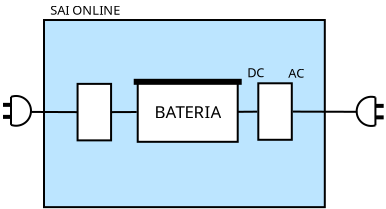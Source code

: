 <?xml version="1.0" encoding="UTF-8"?>
<dia:diagram xmlns:dia="http://www.lysator.liu.se/~alla/dia/">
  <dia:layer name="Fondo" visible="true" connectable="true">
    <dia:object type="Standard - Box" version="0" id="O0">
      <dia:attribute name="obj_pos">
        <dia:point val="12.303,12.095"/>
      </dia:attribute>
      <dia:attribute name="obj_bb">
        <dia:rectangle val="12.253,12.045;26.393,21.502"/>
      </dia:attribute>
      <dia:attribute name="elem_corner">
        <dia:point val="12.303,12.095"/>
      </dia:attribute>
      <dia:attribute name="elem_width">
        <dia:real val="14.04"/>
      </dia:attribute>
      <dia:attribute name="elem_height">
        <dia:real val="9.357"/>
      </dia:attribute>
      <dia:attribute name="inner_color">
        <dia:color val="#bce5ffff"/>
      </dia:attribute>
      <dia:attribute name="show_background">
        <dia:boolean val="true"/>
      </dia:attribute>
    </dia:object>
    <dia:object type="Standard - Arc" version="0" id="O1">
      <dia:attribute name="obj_pos">
        <dia:point val="10.653,17.337"/>
      </dia:attribute>
      <dia:attribute name="obj_bb">
        <dia:rectangle val="10.603,15.842;11.703,17.433"/>
      </dia:attribute>
      <dia:attribute name="conn_endpoints">
        <dia:point val="10.653,17.337"/>
        <dia:point val="10.653,15.938"/>
      </dia:attribute>
      <dia:attribute name="curve_distance">
        <dia:real val="1.0"/>
      </dia:attribute>
    </dia:object>
    <dia:object type="Standard - Line" version="0" id="O2">
      <dia:attribute name="obj_pos">
        <dia:point val="10.653,15.938"/>
      </dia:attribute>
      <dia:attribute name="obj_bb">
        <dia:rectangle val="10.603,15.887;10.703,17.387"/>
      </dia:attribute>
      <dia:attribute name="conn_endpoints">
        <dia:point val="10.653,15.938"/>
        <dia:point val="10.653,17.337"/>
      </dia:attribute>
      <dia:attribute name="numcp">
        <dia:int val="1"/>
      </dia:attribute>
    </dia:object>
    <dia:object type="Standard - Line" version="0" id="O3">
      <dia:attribute name="obj_pos">
        <dia:point val="10.253,16.337"/>
      </dia:attribute>
      <dia:attribute name="obj_bb">
        <dia:rectangle val="10.153,16.238;10.753,16.438"/>
      </dia:attribute>
      <dia:attribute name="conn_endpoints">
        <dia:point val="10.253,16.337"/>
        <dia:point val="10.653,16.337"/>
      </dia:attribute>
      <dia:attribute name="numcp">
        <dia:int val="1"/>
      </dia:attribute>
      <dia:attribute name="line_width">
        <dia:real val="0.2"/>
      </dia:attribute>
    </dia:object>
    <dia:object type="Standard - Line" version="0" id="O4">
      <dia:attribute name="obj_pos">
        <dia:point val="10.253,16.938"/>
      </dia:attribute>
      <dia:attribute name="obj_bb">
        <dia:rectangle val="10.153,16.837;10.753,17.038"/>
      </dia:attribute>
      <dia:attribute name="conn_endpoints">
        <dia:point val="10.253,16.938"/>
        <dia:point val="10.653,16.938"/>
      </dia:attribute>
      <dia:attribute name="numcp">
        <dia:int val="1"/>
      </dia:attribute>
      <dia:attribute name="line_width">
        <dia:real val="0.2"/>
      </dia:attribute>
    </dia:object>
    <dia:object type="Standard - Arc" version="0" id="O5">
      <dia:attribute name="obj_pos">
        <dia:point val="28.874,17.363"/>
      </dia:attribute>
      <dia:attribute name="obj_bb">
        <dia:rectangle val="27.887,15.883;28.924,17.443"/>
      </dia:attribute>
      <dia:attribute name="conn_endpoints">
        <dia:point val="28.874,17.363"/>
        <dia:point val="28.874,15.963"/>
      </dia:attribute>
      <dia:attribute name="curve_distance">
        <dia:real val="-0.938"/>
      </dia:attribute>
    </dia:object>
    <dia:object type="Standard - Line" version="0" id="O6">
      <dia:attribute name="obj_pos">
        <dia:point val="28.874,15.963"/>
      </dia:attribute>
      <dia:attribute name="obj_bb">
        <dia:rectangle val="28.824,15.913;28.924,17.413"/>
      </dia:attribute>
      <dia:attribute name="conn_endpoints">
        <dia:point val="28.874,15.963"/>
        <dia:point val="28.874,17.363"/>
      </dia:attribute>
      <dia:attribute name="numcp">
        <dia:int val="1"/>
      </dia:attribute>
    </dia:object>
    <dia:object type="Standard - Line" version="0" id="O7">
      <dia:attribute name="obj_pos">
        <dia:point val="28.887,16.388"/>
      </dia:attribute>
      <dia:attribute name="obj_bb">
        <dia:rectangle val="28.787,16.288;29.387,16.488"/>
      </dia:attribute>
      <dia:attribute name="conn_endpoints">
        <dia:point val="28.887,16.388"/>
        <dia:point val="29.287,16.388"/>
      </dia:attribute>
      <dia:attribute name="numcp">
        <dia:int val="1"/>
      </dia:attribute>
      <dia:attribute name="line_width">
        <dia:real val="0.2"/>
      </dia:attribute>
    </dia:object>
    <dia:object type="Standard - Line" version="0" id="O8">
      <dia:attribute name="obj_pos">
        <dia:point val="28.887,16.963"/>
      </dia:attribute>
      <dia:attribute name="obj_bb">
        <dia:rectangle val="28.787,16.863;29.387,17.063"/>
      </dia:attribute>
      <dia:attribute name="conn_endpoints">
        <dia:point val="28.887,16.963"/>
        <dia:point val="29.287,16.963"/>
      </dia:attribute>
      <dia:attribute name="numcp">
        <dia:int val="1"/>
      </dia:attribute>
      <dia:attribute name="line_width">
        <dia:real val="0.2"/>
      </dia:attribute>
    </dia:object>
  </dia:layer>
  <dia:layer name="in+offline" visible="false" connectable="false" active="true">
    <dia:object type="Standard - Box" version="0" id="O9">
      <dia:attribute name="obj_pos">
        <dia:point val="17.645,17.816"/>
      </dia:attribute>
      <dia:attribute name="obj_bb">
        <dia:rectangle val="17.595,17.766;22.695,20.866"/>
      </dia:attribute>
      <dia:attribute name="elem_corner">
        <dia:point val="17.645,17.816"/>
      </dia:attribute>
      <dia:attribute name="elem_width">
        <dia:real val="5"/>
      </dia:attribute>
      <dia:attribute name="elem_height">
        <dia:real val="3"/>
      </dia:attribute>
      <dia:attribute name="show_background">
        <dia:boolean val="true"/>
      </dia:attribute>
    </dia:object>
    <dia:object type="Standard - Text" version="1" id="O10">
      <dia:attribute name="obj_pos">
        <dia:point val="20.145,19.316"/>
      </dia:attribute>
      <dia:attribute name="obj_bb">
        <dia:rectangle val="18.362,18.822;21.927,19.81"/>
      </dia:attribute>
      <dia:attribute name="text">
        <dia:composite type="text">
          <dia:attribute name="string">
            <dia:string>#BATERIA#</dia:string>
          </dia:attribute>
          <dia:attribute name="font">
            <dia:font family="sans" style="0" name="Helvetica"/>
          </dia:attribute>
          <dia:attribute name="height">
            <dia:real val="1.058"/>
          </dia:attribute>
          <dia:attribute name="pos">
            <dia:point val="20.145,19.61"/>
          </dia:attribute>
          <dia:attribute name="color">
            <dia:color val="#000000ff"/>
          </dia:attribute>
          <dia:attribute name="alignment">
            <dia:enum val="1"/>
          </dia:attribute>
        </dia:composite>
      </dia:attribute>
      <dia:attribute name="valign">
        <dia:enum val="2"/>
      </dia:attribute>
      <dia:connections>
        <dia:connection handle="0" to="O9" connection="8"/>
      </dia:connections>
    </dia:object>
    <dia:object type="Standard - Line" version="0" id="O11">
      <dia:attribute name="obj_pos">
        <dia:point val="17.445,17.816"/>
      </dia:attribute>
      <dia:attribute name="obj_bb">
        <dia:rectangle val="17.294,17.666;22.994,17.966"/>
      </dia:attribute>
      <dia:attribute name="conn_endpoints">
        <dia:point val="17.445,17.816"/>
        <dia:point val="22.845,17.816"/>
      </dia:attribute>
      <dia:attribute name="numcp">
        <dia:int val="1"/>
      </dia:attribute>
      <dia:attribute name="line_width">
        <dia:real val="0.3"/>
      </dia:attribute>
    </dia:object>
    <dia:object type="Standard - ZigZagLine" version="1" id="O12">
      <dia:attribute name="obj_pos">
        <dia:point val="25.478,14.757"/>
      </dia:attribute>
      <dia:attribute name="obj_bb">
        <dia:rectangle val="12.794,14.707;25.528,19.381"/>
      </dia:attribute>
      <dia:attribute name="orth_points">
        <dia:point val="25.478,14.757"/>
        <dia:point val="12.844,14.757"/>
        <dia:point val="12.844,19.331"/>
        <dia:point val="14.518,19.331"/>
      </dia:attribute>
      <dia:attribute name="orth_orient">
        <dia:enum val="0"/>
        <dia:enum val="1"/>
        <dia:enum val="0"/>
      </dia:attribute>
      <dia:attribute name="autorouting">
        <dia:boolean val="false"/>
      </dia:attribute>
      <dia:attribute name="line_color">
        <dia:color val="#139a16ff"/>
      </dia:attribute>
    </dia:object>
    <dia:object type="Standard - Box" version="0" id="O13">
      <dia:attribute name="obj_pos">
        <dia:point val="14.638,17.919"/>
      </dia:attribute>
      <dia:attribute name="obj_bb">
        <dia:rectangle val="14.588,17.869;16.363,20.794"/>
      </dia:attribute>
      <dia:attribute name="elem_corner">
        <dia:point val="14.638,17.919"/>
      </dia:attribute>
      <dia:attribute name="elem_width">
        <dia:real val="1.675"/>
      </dia:attribute>
      <dia:attribute name="elem_height">
        <dia:real val="2.825"/>
      </dia:attribute>
      <dia:attribute name="show_background">
        <dia:boolean val="true"/>
      </dia:attribute>
    </dia:object>
    <dia:object type="electric2 - transformer" version="1" id="O14">
      <dia:attribute name="obj_pos">
        <dia:point val="14.94,18.244"/>
      </dia:attribute>
      <dia:attribute name="obj_bb">
        <dia:rectangle val="14.84,18.244;16.093,20.472"/>
      </dia:attribute>
      <dia:attribute name="meta">
        <dia:composite type="dict"/>
      </dia:attribute>
      <dia:attribute name="elem_corner">
        <dia:point val="14.94,18.244"/>
      </dia:attribute>
      <dia:attribute name="elem_width">
        <dia:real val="1.053"/>
      </dia:attribute>
      <dia:attribute name="elem_height">
        <dia:real val="2.228"/>
      </dia:attribute>
      <dia:attribute name="line_width">
        <dia:real val="0.1"/>
      </dia:attribute>
      <dia:attribute name="line_colour">
        <dia:color val="#000000ff"/>
      </dia:attribute>
      <dia:attribute name="fill_colour">
        <dia:color val="#ffffffff"/>
      </dia:attribute>
      <dia:attribute name="show_background">
        <dia:boolean val="true"/>
      </dia:attribute>
      <dia:attribute name="line_style">
        <dia:enum val="0"/>
        <dia:real val="1"/>
      </dia:attribute>
      <dia:attribute name="flip_horizontal">
        <dia:boolean val="false"/>
      </dia:attribute>
      <dia:attribute name="flip_vertical">
        <dia:boolean val="false"/>
      </dia:attribute>
      <dia:attribute name="subscale">
        <dia:real val="1"/>
      </dia:attribute>
    </dia:object>
    <dia:object type="Standard - Box" version="0" id="O15">
      <dia:attribute name="obj_pos">
        <dia:point val="23.674,17.891"/>
      </dia:attribute>
      <dia:attribute name="obj_bb">
        <dia:rectangle val="23.624,17.841;25.399,20.766"/>
      </dia:attribute>
      <dia:attribute name="elem_corner">
        <dia:point val="23.674,17.891"/>
      </dia:attribute>
      <dia:attribute name="elem_width">
        <dia:real val="1.675"/>
      </dia:attribute>
      <dia:attribute name="elem_height">
        <dia:real val="2.825"/>
      </dia:attribute>
      <dia:attribute name="show_background">
        <dia:boolean val="true"/>
      </dia:attribute>
    </dia:object>
    <dia:object type="electric2 - transformer" version="1" id="O16">
      <dia:attribute name="obj_pos">
        <dia:point val="23.977,18.216"/>
      </dia:attribute>
      <dia:attribute name="obj_bb">
        <dia:rectangle val="23.877,18.216;25.129,20.444"/>
      </dia:attribute>
      <dia:attribute name="meta">
        <dia:composite type="dict"/>
      </dia:attribute>
      <dia:attribute name="elem_corner">
        <dia:point val="23.977,18.216"/>
      </dia:attribute>
      <dia:attribute name="elem_width">
        <dia:real val="1.053"/>
      </dia:attribute>
      <dia:attribute name="elem_height">
        <dia:real val="2.228"/>
      </dia:attribute>
      <dia:attribute name="line_width">
        <dia:real val="0.1"/>
      </dia:attribute>
      <dia:attribute name="line_colour">
        <dia:color val="#000000ff"/>
      </dia:attribute>
      <dia:attribute name="fill_colour">
        <dia:color val="#ffffffff"/>
      </dia:attribute>
      <dia:attribute name="show_background">
        <dia:boolean val="true"/>
      </dia:attribute>
      <dia:attribute name="line_style">
        <dia:enum val="0"/>
        <dia:real val="1"/>
      </dia:attribute>
      <dia:attribute name="flip_horizontal">
        <dia:boolean val="false"/>
      </dia:attribute>
      <dia:attribute name="flip_vertical">
        <dia:boolean val="false"/>
      </dia:attribute>
      <dia:attribute name="subscale">
        <dia:real val="1"/>
      </dia:attribute>
    </dia:object>
    <dia:object type="Standard - Line" version="0" id="O17">
      <dia:attribute name="obj_pos">
        <dia:point val="22.691,19.309"/>
      </dia:attribute>
      <dia:attribute name="obj_bb">
        <dia:rectangle val="22.64,19.256;23.674,19.359"/>
      </dia:attribute>
      <dia:attribute name="conn_endpoints">
        <dia:point val="22.691,19.309"/>
        <dia:point val="23.624,19.306"/>
      </dia:attribute>
      <dia:attribute name="numcp">
        <dia:int val="1"/>
      </dia:attribute>
      <dia:attribute name="line_color">
        <dia:color val="#9e1212ff"/>
      </dia:attribute>
      <dia:connections>
        <dia:connection handle="0" to="O9" connection="8"/>
        <dia:connection handle="1" to="O15" connection="8"/>
      </dia:connections>
    </dia:object>
    <dia:object type="Standard - Text" version="1" id="O18">
      <dia:attribute name="obj_pos">
        <dia:point val="23.543,17.345"/>
      </dia:attribute>
      <dia:attribute name="obj_bb">
        <dia:rectangle val="23.073,16.971;24.013,17.719"/>
      </dia:attribute>
      <dia:attribute name="text">
        <dia:composite type="text">
          <dia:attribute name="string">
            <dia:string>#DC#</dia:string>
          </dia:attribute>
          <dia:attribute name="font">
            <dia:font family="sans" style="0" name="Helvetica"/>
          </dia:attribute>
          <dia:attribute name="height">
            <dia:real val="0.8"/>
          </dia:attribute>
          <dia:attribute name="pos">
            <dia:point val="23.543,17.566"/>
          </dia:attribute>
          <dia:attribute name="color">
            <dia:color val="#000000ff"/>
          </dia:attribute>
          <dia:attribute name="alignment">
            <dia:enum val="1"/>
          </dia:attribute>
        </dia:composite>
      </dia:attribute>
      <dia:attribute name="valign">
        <dia:enum val="2"/>
      </dia:attribute>
    </dia:object>
    <dia:object type="Standard - Text" version="1" id="O19">
      <dia:attribute name="obj_pos">
        <dia:point val="25.568,17.37"/>
      </dia:attribute>
      <dia:attribute name="obj_bb">
        <dia:rectangle val="25.131,16.996;26.006,17.744"/>
      </dia:attribute>
      <dia:attribute name="text">
        <dia:composite type="text">
          <dia:attribute name="string">
            <dia:string>#AC#</dia:string>
          </dia:attribute>
          <dia:attribute name="font">
            <dia:font family="sans" style="0" name="Helvetica"/>
          </dia:attribute>
          <dia:attribute name="height">
            <dia:real val="0.8"/>
          </dia:attribute>
          <dia:attribute name="pos">
            <dia:point val="25.568,17.591"/>
          </dia:attribute>
          <dia:attribute name="color">
            <dia:color val="#000000ff"/>
          </dia:attribute>
          <dia:attribute name="alignment">
            <dia:enum val="1"/>
          </dia:attribute>
        </dia:composite>
      </dia:attribute>
      <dia:attribute name="valign">
        <dia:enum val="2"/>
      </dia:attribute>
    </dia:object>
    <dia:object type="Standard - Line" version="0" id="O20">
      <dia:attribute name="obj_pos">
        <dia:point val="25.419,14.71"/>
      </dia:attribute>
      <dia:attribute name="obj_bb">
        <dia:rectangle val="25.348,14.64;27.995,16.755"/>
      </dia:attribute>
      <dia:attribute name="conn_endpoints">
        <dia:point val="25.419,14.71"/>
        <dia:point val="27.924,16.685"/>
      </dia:attribute>
      <dia:attribute name="numcp">
        <dia:int val="1"/>
      </dia:attribute>
      <dia:attribute name="line_color">
        <dia:color val="#139a16ff"/>
      </dia:attribute>
    </dia:object>
    <dia:object type="Standard - Line" version="0" id="O21">
      <dia:attribute name="obj_pos">
        <dia:point val="25.349,19.303"/>
      </dia:attribute>
      <dia:attribute name="obj_bb">
        <dia:rectangle val="25.278,16.608;27.995,19.374"/>
      </dia:attribute>
      <dia:attribute name="conn_endpoints">
        <dia:point val="25.349,19.303"/>
        <dia:point val="27.924,16.678"/>
      </dia:attribute>
      <dia:attribute name="numcp">
        <dia:int val="1"/>
      </dia:attribute>
      <dia:attribute name="line_color">
        <dia:color val="#9e1212ff"/>
      </dia:attribute>
      <dia:connections>
        <dia:connection handle="0" to="O15" connection="4"/>
      </dia:connections>
    </dia:object>
    <dia:object type="Standard - Line" version="0" id="O22">
      <dia:attribute name="obj_pos">
        <dia:point val="16.363,19.328"/>
      </dia:attribute>
      <dia:attribute name="obj_bb">
        <dia:rectangle val="16.312,19.274;17.645,19.379"/>
      </dia:attribute>
      <dia:attribute name="conn_endpoints">
        <dia:point val="16.363,19.328"/>
        <dia:point val="17.595,19.324"/>
      </dia:attribute>
      <dia:attribute name="numcp">
        <dia:int val="1"/>
      </dia:attribute>
      <dia:attribute name="line_color">
        <dia:color val="#139a16ff"/>
      </dia:attribute>
      <dia:connections>
        <dia:connection handle="0" to="O13" connection="8"/>
        <dia:connection handle="1" to="O9" connection="8"/>
      </dia:connections>
    </dia:object>
    <dia:object type="Standard - Line" version="0" id="O23">
      <dia:attribute name="obj_pos">
        <dia:point val="11.672,16.691"/>
      </dia:attribute>
      <dia:attribute name="obj_bb">
        <dia:rectangle val="11.622,16.641;12.877,16.746"/>
      </dia:attribute>
      <dia:attribute name="conn_endpoints">
        <dia:point val="11.672,16.691"/>
        <dia:point val="12.827,16.696"/>
      </dia:attribute>
      <dia:attribute name="numcp">
        <dia:int val="1"/>
      </dia:attribute>
      <dia:attribute name="line_color">
        <dia:color val="#139a16ff"/>
      </dia:attribute>
      <dia:connections>
        <dia:connection handle="1" to="O35" connection="0"/>
      </dia:connections>
    </dia:object>
    <dia:object type="Standard - Text" version="1" id="O24">
      <dia:attribute name="obj_pos">
        <dia:point val="28.291,18.465"/>
      </dia:attribute>
      <dia:attribute name="obj_bb">
        <dia:rectangle val="27.218,18.091;29.363,18.839"/>
      </dia:attribute>
      <dia:attribute name="text">
        <dia:composite type="text">
          <dia:attribute name="string">
            <dia:string>#CORTE#</dia:string>
          </dia:attribute>
          <dia:attribute name="font">
            <dia:font family="sans" style="0" name="Helvetica"/>
          </dia:attribute>
          <dia:attribute name="height">
            <dia:real val="0.8"/>
          </dia:attribute>
          <dia:attribute name="pos">
            <dia:point val="28.291,18.686"/>
          </dia:attribute>
          <dia:attribute name="color">
            <dia:color val="#000000ff"/>
          </dia:attribute>
          <dia:attribute name="alignment">
            <dia:enum val="1"/>
          </dia:attribute>
        </dia:composite>
      </dia:attribute>
      <dia:attribute name="valign">
        <dia:enum val="2"/>
      </dia:attribute>
    </dia:object>
    <dia:object type="Standard - Text" version="1" id="O25">
      <dia:attribute name="obj_pos">
        <dia:point val="28.91,14.876"/>
      </dia:attribute>
      <dia:attribute name="obj_bb">
        <dia:rectangle val="26.892,14.502;30.927,15.25"/>
      </dia:attribute>
      <dia:attribute name="text">
        <dia:composite type="text">
          <dia:attribute name="string">
            <dia:string>#SUMINISTRO#</dia:string>
          </dia:attribute>
          <dia:attribute name="font">
            <dia:font family="sans" style="0" name="Helvetica"/>
          </dia:attribute>
          <dia:attribute name="height">
            <dia:real val="0.8"/>
          </dia:attribute>
          <dia:attribute name="pos">
            <dia:point val="28.91,15.098"/>
          </dia:attribute>
          <dia:attribute name="color">
            <dia:color val="#000000ff"/>
          </dia:attribute>
          <dia:attribute name="alignment">
            <dia:enum val="1"/>
          </dia:attribute>
        </dia:composite>
      </dia:attribute>
      <dia:attribute name="valign">
        <dia:enum val="2"/>
      </dia:attribute>
    </dia:object>
  </dia:layer>
  <dia:layer name="online" visible="true" connectable="true">
    <dia:object type="Standard - Box" version="0" id="O26">
      <dia:attribute name="obj_pos">
        <dia:point val="16.989,15.185"/>
      </dia:attribute>
      <dia:attribute name="obj_bb">
        <dia:rectangle val="16.939,15.135;22.039,18.235"/>
      </dia:attribute>
      <dia:attribute name="elem_corner">
        <dia:point val="16.989,15.185"/>
      </dia:attribute>
      <dia:attribute name="elem_width">
        <dia:real val="5"/>
      </dia:attribute>
      <dia:attribute name="elem_height">
        <dia:real val="3"/>
      </dia:attribute>
      <dia:attribute name="show_background">
        <dia:boolean val="true"/>
      </dia:attribute>
    </dia:object>
    <dia:object type="Standard - Text" version="1" id="O27">
      <dia:attribute name="obj_pos">
        <dia:point val="19.489,16.685"/>
      </dia:attribute>
      <dia:attribute name="obj_bb">
        <dia:rectangle val="17.706,16.191;21.271,17.178"/>
      </dia:attribute>
      <dia:attribute name="text">
        <dia:composite type="text">
          <dia:attribute name="string">
            <dia:string>#BATERIA#</dia:string>
          </dia:attribute>
          <dia:attribute name="font">
            <dia:font family="sans" style="0" name="Helvetica"/>
          </dia:attribute>
          <dia:attribute name="height">
            <dia:real val="1.058"/>
          </dia:attribute>
          <dia:attribute name="pos">
            <dia:point val="19.489,16.978"/>
          </dia:attribute>
          <dia:attribute name="color">
            <dia:color val="#000000ff"/>
          </dia:attribute>
          <dia:attribute name="alignment">
            <dia:enum val="1"/>
          </dia:attribute>
        </dia:composite>
      </dia:attribute>
      <dia:attribute name="valign">
        <dia:enum val="2"/>
      </dia:attribute>
      <dia:connections>
        <dia:connection handle="0" to="O26" connection="8"/>
      </dia:connections>
    </dia:object>
    <dia:object type="Standard - Line" version="0" id="O28">
      <dia:attribute name="obj_pos">
        <dia:point val="16.789,15.185"/>
      </dia:attribute>
      <dia:attribute name="obj_bb">
        <dia:rectangle val="16.639,15.035;22.339,15.335"/>
      </dia:attribute>
      <dia:attribute name="conn_endpoints">
        <dia:point val="16.789,15.185"/>
        <dia:point val="22.189,15.185"/>
      </dia:attribute>
      <dia:attribute name="numcp">
        <dia:int val="1"/>
      </dia:attribute>
      <dia:attribute name="line_width">
        <dia:real val="0.3"/>
      </dia:attribute>
    </dia:object>
    <dia:object type="Standard - Box" version="0" id="O29">
      <dia:attribute name="obj_pos">
        <dia:point val="13.982,15.288"/>
      </dia:attribute>
      <dia:attribute name="obj_bb">
        <dia:rectangle val="13.932,15.238;15.707,18.163"/>
      </dia:attribute>
      <dia:attribute name="elem_corner">
        <dia:point val="13.982,15.288"/>
      </dia:attribute>
      <dia:attribute name="elem_width">
        <dia:real val="1.675"/>
      </dia:attribute>
      <dia:attribute name="elem_height">
        <dia:real val="2.825"/>
      </dia:attribute>
      <dia:attribute name="show_background">
        <dia:boolean val="true"/>
      </dia:attribute>
    </dia:object>
    <dia:object type="electric2 - transformer" version="1" id="O30">
      <dia:attribute name="obj_pos">
        <dia:point val="14.284,15.613"/>
      </dia:attribute>
      <dia:attribute name="obj_bb">
        <dia:rectangle val="14.184,15.613;15.437,17.841"/>
      </dia:attribute>
      <dia:attribute name="meta">
        <dia:composite type="dict"/>
      </dia:attribute>
      <dia:attribute name="elem_corner">
        <dia:point val="14.284,15.613"/>
      </dia:attribute>
      <dia:attribute name="elem_width">
        <dia:real val="1.053"/>
      </dia:attribute>
      <dia:attribute name="elem_height">
        <dia:real val="2.228"/>
      </dia:attribute>
      <dia:attribute name="line_width">
        <dia:real val="0.1"/>
      </dia:attribute>
      <dia:attribute name="line_colour">
        <dia:color val="#000000ff"/>
      </dia:attribute>
      <dia:attribute name="fill_colour">
        <dia:color val="#ffffffff"/>
      </dia:attribute>
      <dia:attribute name="show_background">
        <dia:boolean val="true"/>
      </dia:attribute>
      <dia:attribute name="line_style">
        <dia:enum val="0"/>
        <dia:real val="1"/>
      </dia:attribute>
      <dia:attribute name="flip_horizontal">
        <dia:boolean val="false"/>
      </dia:attribute>
      <dia:attribute name="flip_vertical">
        <dia:boolean val="false"/>
      </dia:attribute>
      <dia:attribute name="subscale">
        <dia:real val="1"/>
      </dia:attribute>
    </dia:object>
    <dia:object type="Standard - Box" version="0" id="O31">
      <dia:attribute name="obj_pos">
        <dia:point val="23.018,15.259"/>
      </dia:attribute>
      <dia:attribute name="obj_bb">
        <dia:rectangle val="22.968,15.21;24.743,18.134"/>
      </dia:attribute>
      <dia:attribute name="elem_corner">
        <dia:point val="23.018,15.259"/>
      </dia:attribute>
      <dia:attribute name="elem_width">
        <dia:real val="1.675"/>
      </dia:attribute>
      <dia:attribute name="elem_height">
        <dia:real val="2.825"/>
      </dia:attribute>
      <dia:attribute name="show_background">
        <dia:boolean val="true"/>
      </dia:attribute>
    </dia:object>
    <dia:object type="electric2 - transformer" version="1" id="O32">
      <dia:attribute name="obj_pos">
        <dia:point val="23.321,15.585"/>
      </dia:attribute>
      <dia:attribute name="obj_bb">
        <dia:rectangle val="23.221,15.585;24.474,17.813"/>
      </dia:attribute>
      <dia:attribute name="meta">
        <dia:composite type="dict"/>
      </dia:attribute>
      <dia:attribute name="elem_corner">
        <dia:point val="23.321,15.585"/>
      </dia:attribute>
      <dia:attribute name="elem_width">
        <dia:real val="1.053"/>
      </dia:attribute>
      <dia:attribute name="elem_height">
        <dia:real val="2.228"/>
      </dia:attribute>
      <dia:attribute name="line_width">
        <dia:real val="0.1"/>
      </dia:attribute>
      <dia:attribute name="line_colour">
        <dia:color val="#000000ff"/>
      </dia:attribute>
      <dia:attribute name="fill_colour">
        <dia:color val="#ffffffff"/>
      </dia:attribute>
      <dia:attribute name="show_background">
        <dia:boolean val="true"/>
      </dia:attribute>
      <dia:attribute name="line_style">
        <dia:enum val="0"/>
        <dia:real val="1"/>
      </dia:attribute>
      <dia:attribute name="flip_horizontal">
        <dia:boolean val="false"/>
      </dia:attribute>
      <dia:attribute name="flip_vertical">
        <dia:boolean val="false"/>
      </dia:attribute>
      <dia:attribute name="subscale">
        <dia:real val="1"/>
      </dia:attribute>
    </dia:object>
    <dia:object type="Standard - Text" version="1" id="O33">
      <dia:attribute name="obj_pos">
        <dia:point val="22.887,14.714"/>
      </dia:attribute>
      <dia:attribute name="obj_bb">
        <dia:rectangle val="22.418,14.34;23.358,15.088"/>
      </dia:attribute>
      <dia:attribute name="text">
        <dia:composite type="text">
          <dia:attribute name="string">
            <dia:string>#DC#</dia:string>
          </dia:attribute>
          <dia:attribute name="font">
            <dia:font family="sans" style="0" name="Helvetica"/>
          </dia:attribute>
          <dia:attribute name="height">
            <dia:real val="0.8"/>
          </dia:attribute>
          <dia:attribute name="pos">
            <dia:point val="22.887,14.935"/>
          </dia:attribute>
          <dia:attribute name="color">
            <dia:color val="#000000ff"/>
          </dia:attribute>
          <dia:attribute name="alignment">
            <dia:enum val="1"/>
          </dia:attribute>
        </dia:composite>
      </dia:attribute>
      <dia:attribute name="valign">
        <dia:enum val="2"/>
      </dia:attribute>
    </dia:object>
    <dia:object type="Standard - Text" version="1" id="O34">
      <dia:attribute name="obj_pos">
        <dia:point val="24.913,14.739"/>
      </dia:attribute>
      <dia:attribute name="obj_bb">
        <dia:rectangle val="24.475,14.365;25.35,15.113"/>
      </dia:attribute>
      <dia:attribute name="text">
        <dia:composite type="text">
          <dia:attribute name="string">
            <dia:string>#AC#</dia:string>
          </dia:attribute>
          <dia:attribute name="font">
            <dia:font family="sans" style="0" name="Helvetica"/>
          </dia:attribute>
          <dia:attribute name="height">
            <dia:real val="0.8"/>
          </dia:attribute>
          <dia:attribute name="pos">
            <dia:point val="24.913,14.96"/>
          </dia:attribute>
          <dia:attribute name="color">
            <dia:color val="#000000ff"/>
          </dia:attribute>
          <dia:attribute name="alignment">
            <dia:enum val="1"/>
          </dia:attribute>
        </dia:composite>
      </dia:attribute>
      <dia:attribute name="valign">
        <dia:enum val="2"/>
      </dia:attribute>
    </dia:object>
    <dia:object type="Standard - Line" version="0" id="O35">
      <dia:attribute name="obj_pos">
        <dia:point val="11.672,16.691"/>
      </dia:attribute>
      <dia:attribute name="obj_bb">
        <dia:rectangle val="11.622,16.641;14.032,16.75"/>
      </dia:attribute>
      <dia:attribute name="conn_endpoints">
        <dia:point val="11.672,16.691"/>
        <dia:point val="13.982,16.7"/>
      </dia:attribute>
      <dia:attribute name="numcp">
        <dia:int val="1"/>
      </dia:attribute>
      <dia:connections>
        <dia:connection handle="1" to="O29" connection="3"/>
      </dia:connections>
    </dia:object>
    <dia:object type="Standard - Line" version="0" id="O36">
      <dia:attribute name="obj_pos">
        <dia:point val="24.743,16.675"/>
      </dia:attribute>
      <dia:attribute name="obj_bb">
        <dia:rectangle val="24.693,16.625;28.012,16.735"/>
      </dia:attribute>
      <dia:attribute name="conn_endpoints">
        <dia:point val="24.743,16.675"/>
        <dia:point val="27.962,16.685"/>
      </dia:attribute>
      <dia:attribute name="numcp">
        <dia:int val="1"/>
      </dia:attribute>
      <dia:connections>
        <dia:connection handle="0" to="O31" connection="8"/>
      </dia:connections>
    </dia:object>
    <dia:object type="Standard - Line" version="0" id="O37">
      <dia:attribute name="obj_pos">
        <dia:point val="15.657,16.7"/>
      </dia:attribute>
      <dia:attribute name="obj_bb">
        <dia:rectangle val="15.607,16.645;16.99,16.75"/>
      </dia:attribute>
      <dia:attribute name="conn_endpoints">
        <dia:point val="15.657,16.7"/>
        <dia:point val="16.939,16.695"/>
      </dia:attribute>
      <dia:attribute name="numcp">
        <dia:int val="1"/>
      </dia:attribute>
      <dia:connections>
        <dia:connection handle="0" to="O29" connection="4"/>
        <dia:connection handle="1" to="O26" connection="8"/>
      </dia:connections>
    </dia:object>
    <dia:object type="Standard - Line" version="0" id="O38">
      <dia:attribute name="obj_pos">
        <dia:point val="23.018,16.672"/>
      </dia:attribute>
      <dia:attribute name="obj_bb">
        <dia:rectangle val="21.938,16.621;23.069,16.735"/>
      </dia:attribute>
      <dia:attribute name="conn_endpoints">
        <dia:point val="23.018,16.672"/>
        <dia:point val="21.989,16.685"/>
      </dia:attribute>
      <dia:attribute name="numcp">
        <dia:int val="1"/>
      </dia:attribute>
      <dia:connections>
        <dia:connection handle="0" to="O31" connection="3"/>
        <dia:connection handle="1" to="O26" connection="4"/>
      </dia:connections>
    </dia:object>
    <dia:object type="Standard - Text" version="1" id="O39">
      <dia:attribute name="obj_pos">
        <dia:point val="14.362,11.582"/>
      </dia:attribute>
      <dia:attribute name="obj_bb">
        <dia:rectangle val="12.528,11.18;16.214,11.984"/>
      </dia:attribute>
      <dia:attribute name="text">
        <dia:composite type="text">
          <dia:attribute name="string">
            <dia:string>#SAI ONLINE#</dia:string>
          </dia:attribute>
          <dia:attribute name="font">
            <dia:font family="sans" style="0" name="Helvetica"/>
          </dia:attribute>
          <dia:attribute name="height">
            <dia:real val="0.8"/>
          </dia:attribute>
          <dia:attribute name="pos">
            <dia:point val="14.362,11.794"/>
          </dia:attribute>
          <dia:attribute name="color">
            <dia:color val="#000000ff"/>
          </dia:attribute>
          <dia:attribute name="alignment">
            <dia:enum val="1"/>
          </dia:attribute>
        </dia:composite>
      </dia:attribute>
      <dia:attribute name="valign">
        <dia:enum val="2"/>
      </dia:attribute>
    </dia:object>
  </dia:layer>
  <dia:layer name="offline" visible="false" connectable="false">
    <dia:object type="Standard - Text" version="1" id="O40">
      <dia:attribute name="obj_pos">
        <dia:point val="14.374,11.572"/>
      </dia:attribute>
      <dia:attribute name="obj_bb">
        <dia:rectangle val="12.413,11.198;16.335,11.945"/>
      </dia:attribute>
      <dia:attribute name="text">
        <dia:composite type="text">
          <dia:attribute name="string">
            <dia:string>#SAI OFFLINE#</dia:string>
          </dia:attribute>
          <dia:attribute name="font">
            <dia:font family="sans" style="0" name="Helvetica"/>
          </dia:attribute>
          <dia:attribute name="height">
            <dia:real val="0.8"/>
          </dia:attribute>
          <dia:attribute name="pos">
            <dia:point val="14.374,11.793"/>
          </dia:attribute>
          <dia:attribute name="color">
            <dia:color val="#000000ff"/>
          </dia:attribute>
          <dia:attribute name="alignment">
            <dia:enum val="1"/>
          </dia:attribute>
        </dia:composite>
      </dia:attribute>
      <dia:attribute name="valign">
        <dia:enum val="2"/>
      </dia:attribute>
    </dia:object>
  </dia:layer>
  <dia:layer name="inline" visible="false" connectable="false">
    <dia:object type="Standard - Box" version="0" id="O41">
      <dia:attribute name="obj_pos">
        <dia:point val="19.139,13.291"/>
      </dia:attribute>
      <dia:attribute name="obj_bb">
        <dia:rectangle val="19.089,13.242;20.864,16.166"/>
      </dia:attribute>
      <dia:attribute name="elem_corner">
        <dia:point val="19.139,13.291"/>
      </dia:attribute>
      <dia:attribute name="elem_width">
        <dia:real val="1.675"/>
      </dia:attribute>
      <dia:attribute name="elem_height">
        <dia:real val="2.825"/>
      </dia:attribute>
      <dia:attribute name="show_background">
        <dia:boolean val="true"/>
      </dia:attribute>
    </dia:object>
    <dia:object type="electric2 - transformer" version="1" id="O42">
      <dia:attribute name="obj_pos">
        <dia:point val="19.442,13.617"/>
      </dia:attribute>
      <dia:attribute name="obj_bb">
        <dia:rectangle val="19.342,13.617;20.595,15.845"/>
      </dia:attribute>
      <dia:attribute name="meta">
        <dia:composite type="dict"/>
      </dia:attribute>
      <dia:attribute name="elem_corner">
        <dia:point val="19.442,13.617"/>
      </dia:attribute>
      <dia:attribute name="elem_width">
        <dia:real val="1.053"/>
      </dia:attribute>
      <dia:attribute name="elem_height">
        <dia:real val="2.228"/>
      </dia:attribute>
      <dia:attribute name="line_width">
        <dia:real val="0.1"/>
      </dia:attribute>
      <dia:attribute name="line_colour">
        <dia:color val="#000000ff"/>
      </dia:attribute>
      <dia:attribute name="fill_colour">
        <dia:color val="#ffffffff"/>
      </dia:attribute>
      <dia:attribute name="show_background">
        <dia:boolean val="true"/>
      </dia:attribute>
      <dia:attribute name="line_style">
        <dia:enum val="0"/>
        <dia:real val="1"/>
      </dia:attribute>
      <dia:attribute name="flip_horizontal">
        <dia:boolean val="false"/>
      </dia:attribute>
      <dia:attribute name="flip_vertical">
        <dia:boolean val="false"/>
      </dia:attribute>
      <dia:attribute name="subscale">
        <dia:real val="1"/>
      </dia:attribute>
    </dia:object>
    <dia:object type="Standard - Text" version="1" id="O43">
      <dia:attribute name="obj_pos">
        <dia:point val="19.828,12.76"/>
      </dia:attribute>
      <dia:attribute name="obj_bb">
        <dia:rectangle val="15.986,12.386;23.671,13.134"/>
      </dia:attribute>
      <dia:attribute name="text">
        <dia:composite type="text">
          <dia:attribute name="string">
            <dia:string>#AUTOTRANSFORMADOR#</dia:string>
          </dia:attribute>
          <dia:attribute name="font">
            <dia:font family="sans" style="0" name="Helvetica"/>
          </dia:attribute>
          <dia:attribute name="height">
            <dia:real val="0.8"/>
          </dia:attribute>
          <dia:attribute name="pos">
            <dia:point val="19.828,12.982"/>
          </dia:attribute>
          <dia:attribute name="color">
            <dia:color val="#000000ff"/>
          </dia:attribute>
          <dia:attribute name="alignment">
            <dia:enum val="1"/>
          </dia:attribute>
        </dia:composite>
      </dia:attribute>
      <dia:attribute name="valign">
        <dia:enum val="2"/>
      </dia:attribute>
    </dia:object>
    <dia:object type="Standard - Text" version="1" id="O44">
      <dia:attribute name="obj_pos">
        <dia:point val="14.366,11.57"/>
      </dia:attribute>
      <dia:attribute name="obj_bb">
        <dia:rectangle val="12.689,11.168;16.061,11.971"/>
      </dia:attribute>
      <dia:attribute name="text">
        <dia:composite type="text">
          <dia:attribute name="string">
            <dia:string>#SAI INLINE#</dia:string>
          </dia:attribute>
          <dia:attribute name="font">
            <dia:font family="sans" style="0" name="Helvetica"/>
          </dia:attribute>
          <dia:attribute name="height">
            <dia:real val="0.8"/>
          </dia:attribute>
          <dia:attribute name="pos">
            <dia:point val="14.366,11.781"/>
          </dia:attribute>
          <dia:attribute name="color">
            <dia:color val="#000000ff"/>
          </dia:attribute>
          <dia:attribute name="alignment">
            <dia:enum val="1"/>
          </dia:attribute>
        </dia:composite>
      </dia:attribute>
      <dia:attribute name="valign">
        <dia:enum val="2"/>
      </dia:attribute>
    </dia:object>
  </dia:layer>
</dia:diagram>
